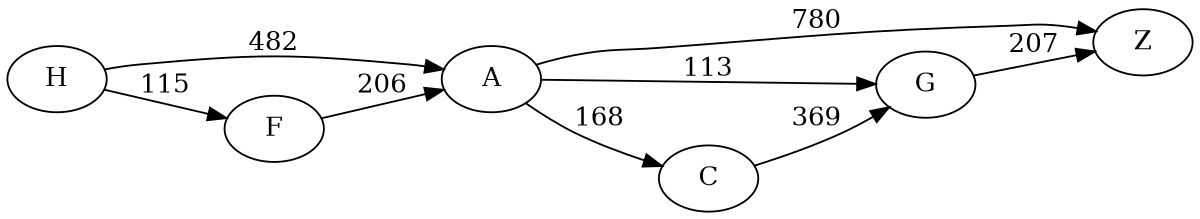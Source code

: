 digraph G {
	rankdir=LR size="8,5"
	H
	A
	H -> A [label=482]
	H
	F
	H -> F [label=115]
	A
	Z
	A -> Z [label=780]
	A
	G
	A -> G [label=113]
	A
	C
	A -> C [label=168]
	G
	Z
	G -> Z [label=207]
	C
	G
	C -> G [label=369]
	F
	A
	F -> A [label=206]
}
